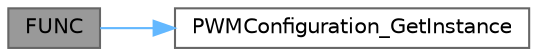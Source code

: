 digraph "FUNC"
{
 // LATEX_PDF_SIZE
  bgcolor="transparent";
  edge [fontname=Helvetica,fontsize=10,labelfontname=Helvetica,labelfontsize=10];
  node [fontname=Helvetica,fontsize=10,shape=box,height=0.2,width=0.4];
  rankdir="LR";
  Node1 [id="Node000001",label="FUNC",height=0.2,width=0.4,color="gray40", fillcolor="grey60", style="filled", fontcolor="black",tooltip="Refreshes the PWM configuration."];
  Node1 -> Node2 [id="edge1_Node000001_Node000002",color="steelblue1",style="solid",tooltip=" "];
  Node2 [id="Node000002",label="PWMConfiguration_GetInstance",height=0.2,width=0.4,color="grey40", fillcolor="white", style="filled",URL="$_p_w_m_configuration_8c.html#a61bbc77996b6d27bfbf092bd3980d1cf",tooltip="Get the singleton instance of PWM configuration."];
}
